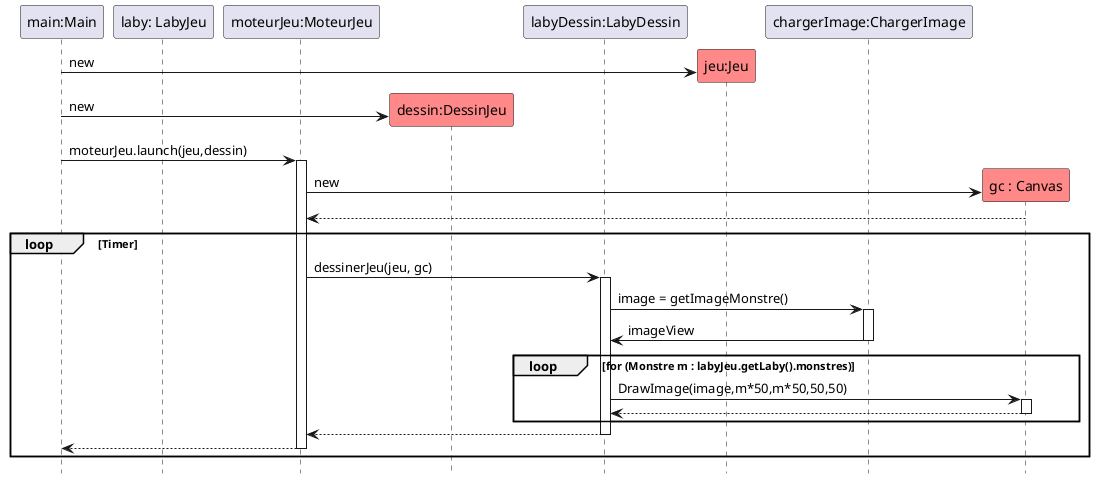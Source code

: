 @startuml
hide footbox

participant "main:Main" as main
participant "laby: LabyJeu" as l
participant "moteurJeu:MoteurJeu" as m
participant "dessin:DessinJeu" as r #FF8888
participant "labyDessin:LabyDessin" as d
participant "jeu:Jeu" as game #FF8888
participant "chargerImage:ChargerImage" as ci
participant "gc : Canvas" as gc #FF8888
create game
main-> game : new
create r
main-> r :new
main -> m : moteurJeu.launch(jeu,dessin)
activate m
create gc
m -> gc : new
m <-- gc
loop Timer
m -> d : dessinerJeu(jeu, gc)
activate d
d -> ci  : image = getImageMonstre()
activate ci
ci -> d : imageView
deactivate ci
loop for (Monstre m : labyJeu.getLaby().monstres)
d -> gc : DrawImage(image,m*50,m*50,50,50)
activate gc
d <-- gc
deactivate gc
end group
m <-- d
deactivate d
main <-- m
deactivate m
end

deactivate l

@enduml
